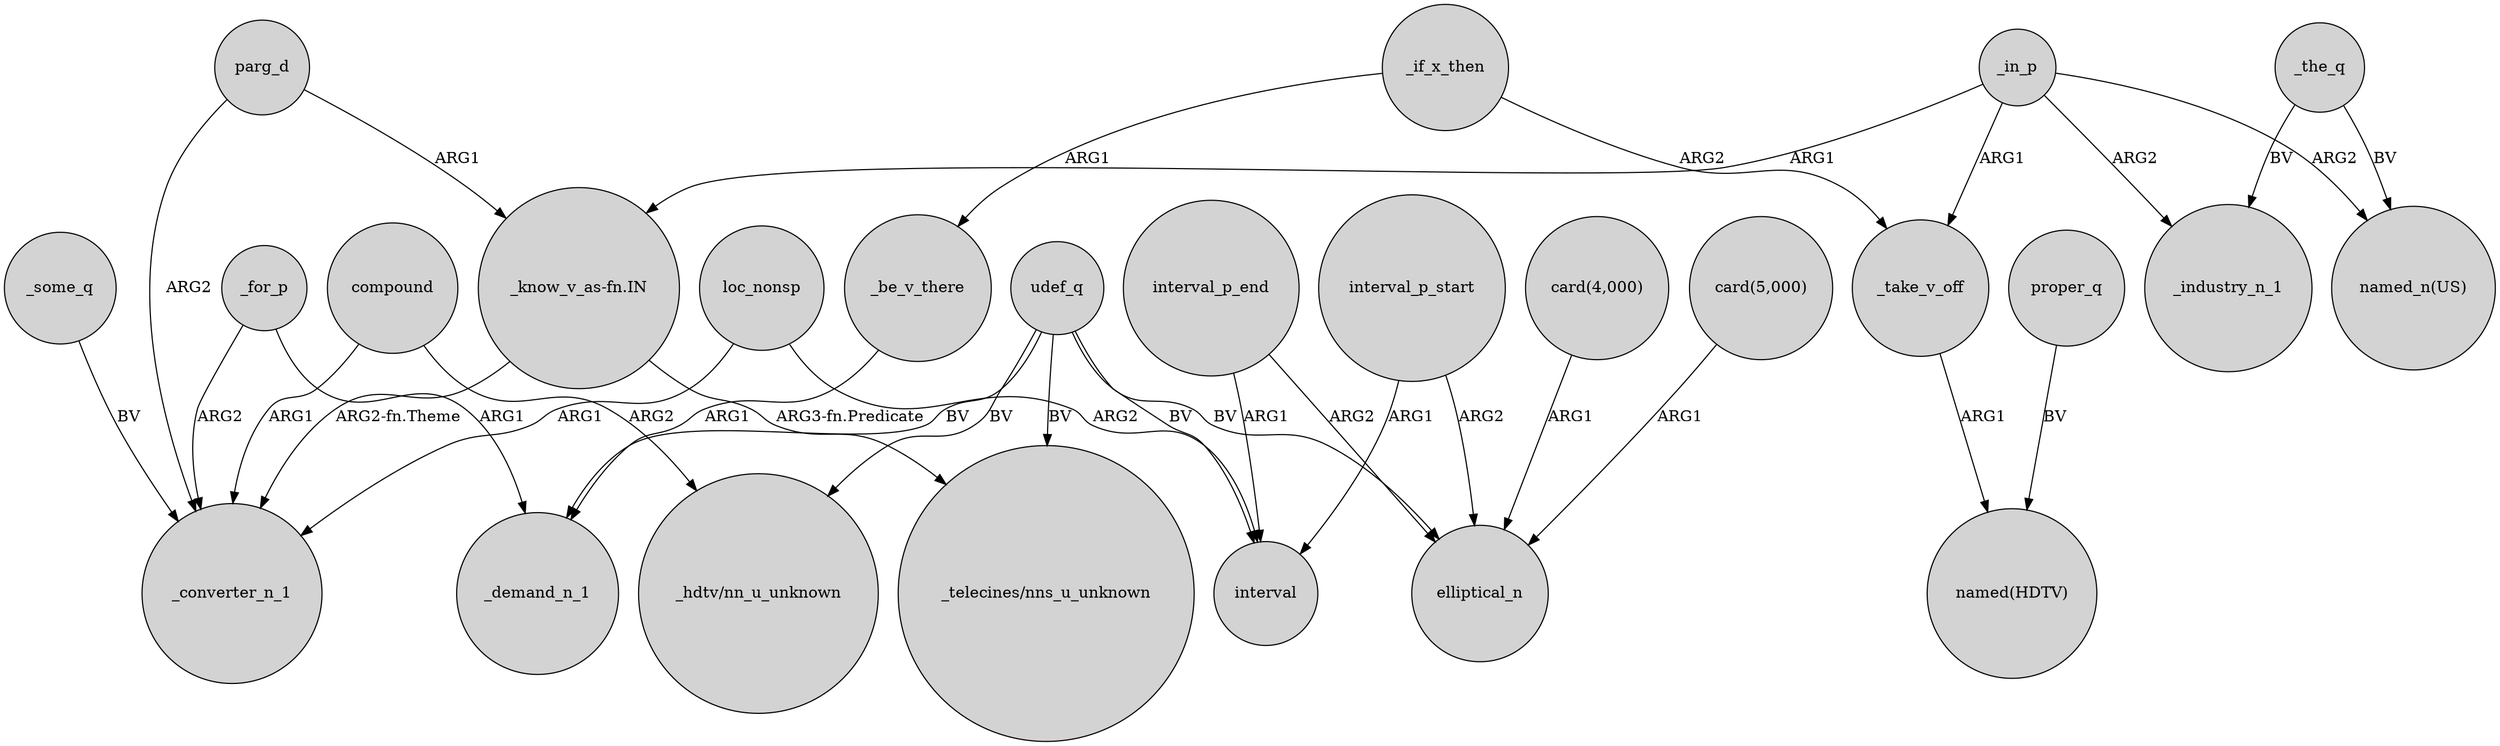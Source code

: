 digraph {
	node [shape=circle style=filled]
	_for_p -> _converter_n_1 [label=ARG2]
	loc_nonsp -> interval [label=ARG2]
	_take_v_off -> "named(HDTV)" [label=ARG1]
	udef_q -> elliptical_n [label=BV]
	"_know_v_as-fn.IN" -> _converter_n_1 [label="ARG2-fn.Theme"]
	_in_p -> _take_v_off [label=ARG1]
	interval_p_end -> elliptical_n [label=ARG2]
	_in_p -> _industry_n_1 [label=ARG2]
	parg_d -> "_know_v_as-fn.IN" [label=ARG1]
	"card(4,000)" -> elliptical_n [label=ARG1]
	_be_v_there -> _demand_n_1 [label=ARG1]
	interval_p_start -> elliptical_n [label=ARG2]
	_the_q -> _industry_n_1 [label=BV]
	_in_p -> "named_n(US)" [label=ARG2]
	_if_x_then -> _take_v_off [label=ARG2]
	_the_q -> "named_n(US)" [label=BV]
	compound -> _converter_n_1 [label=ARG1]
	udef_q -> "_hdtv/nn_u_unknown" [label=BV]
	proper_q -> "named(HDTV)" [label=BV]
	interval_p_start -> interval [label=ARG1]
	_if_x_then -> _be_v_there [label=ARG1]
	udef_q -> _demand_n_1 [label=BV]
	_for_p -> _demand_n_1 [label=ARG1]
	loc_nonsp -> _converter_n_1 [label=ARG1]
	_some_q -> _converter_n_1 [label=BV]
	"_know_v_as-fn.IN" -> "_telecines/nns_u_unknown" [label="ARG3-fn.Predicate"]
	udef_q -> "_telecines/nns_u_unknown" [label=BV]
	"card(5,000)" -> elliptical_n [label=ARG1]
	interval_p_end -> interval [label=ARG1]
	udef_q -> interval [label=BV]
	compound -> "_hdtv/nn_u_unknown" [label=ARG2]
	_in_p -> "_know_v_as-fn.IN" [label=ARG1]
	parg_d -> _converter_n_1 [label=ARG2]
}
